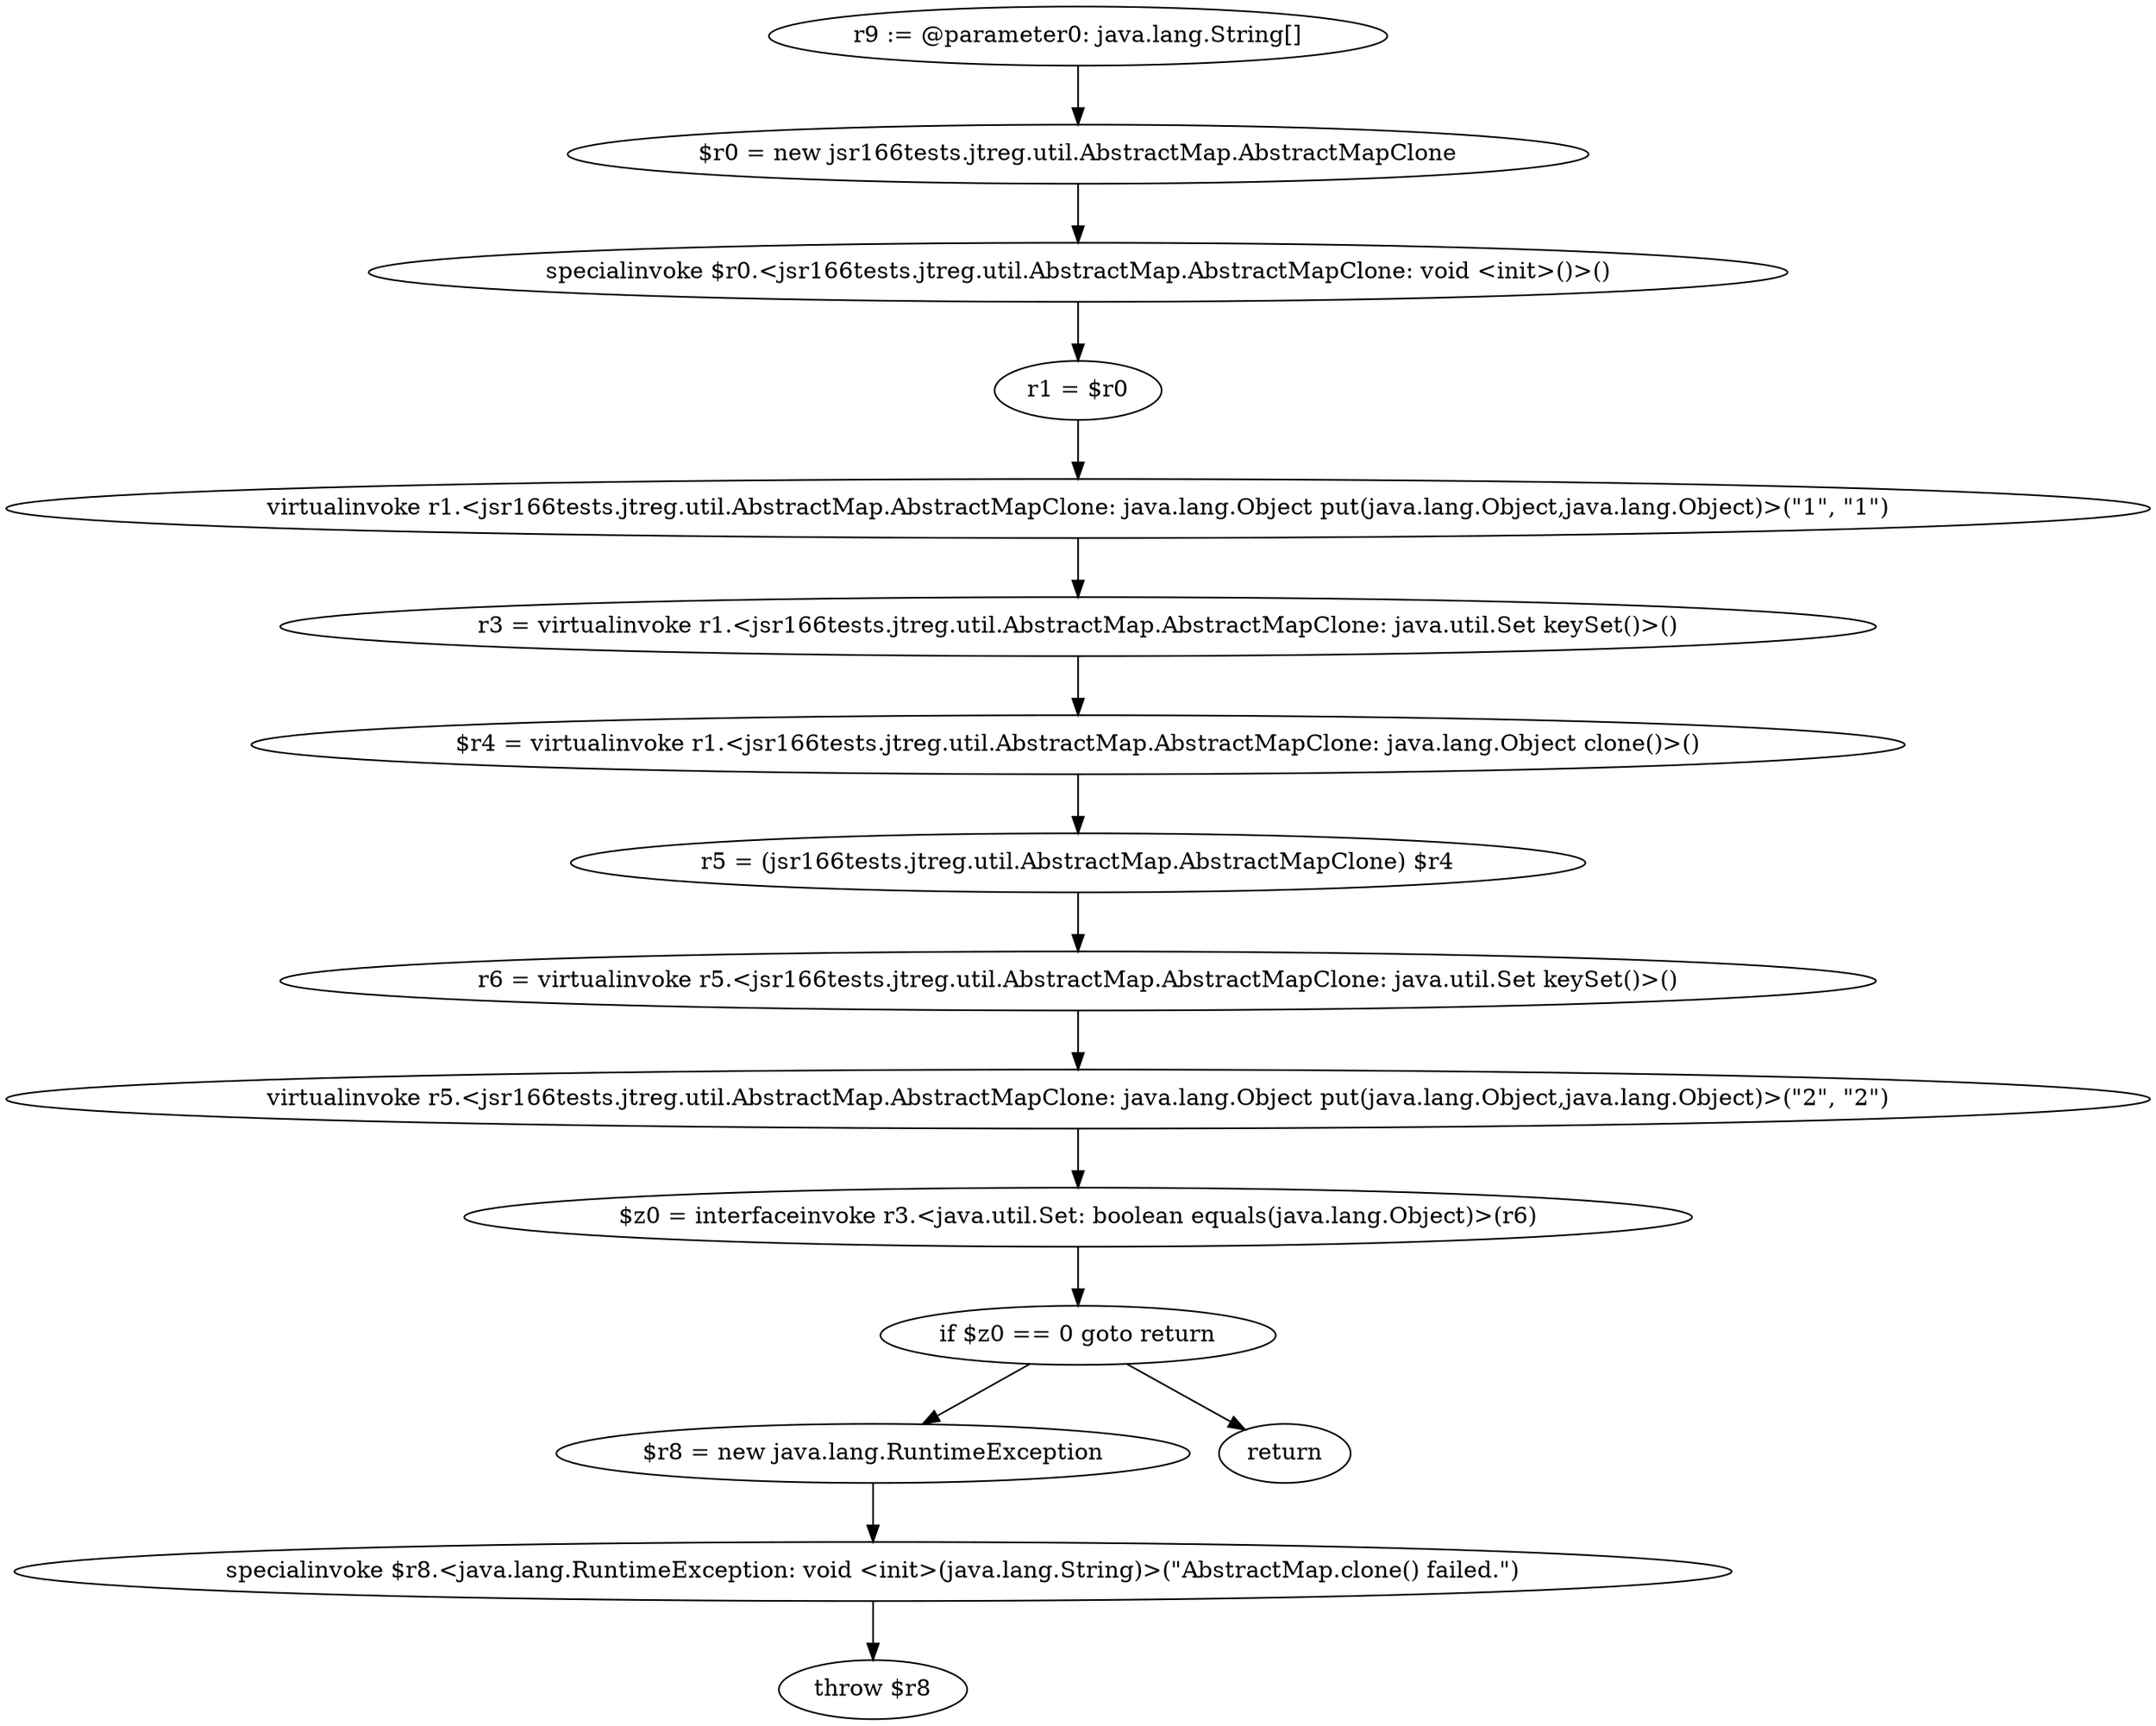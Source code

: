 digraph "unitGraph" {
    "r9 := @parameter0: java.lang.String[]"
    "$r0 = new jsr166tests.jtreg.util.AbstractMap.AbstractMapClone"
    "specialinvoke $r0.<jsr166tests.jtreg.util.AbstractMap.AbstractMapClone: void <init>()>()"
    "r1 = $r0"
    "virtualinvoke r1.<jsr166tests.jtreg.util.AbstractMap.AbstractMapClone: java.lang.Object put(java.lang.Object,java.lang.Object)>(\"1\", \"1\")"
    "r3 = virtualinvoke r1.<jsr166tests.jtreg.util.AbstractMap.AbstractMapClone: java.util.Set keySet()>()"
    "$r4 = virtualinvoke r1.<jsr166tests.jtreg.util.AbstractMap.AbstractMapClone: java.lang.Object clone()>()"
    "r5 = (jsr166tests.jtreg.util.AbstractMap.AbstractMapClone) $r4"
    "r6 = virtualinvoke r5.<jsr166tests.jtreg.util.AbstractMap.AbstractMapClone: java.util.Set keySet()>()"
    "virtualinvoke r5.<jsr166tests.jtreg.util.AbstractMap.AbstractMapClone: java.lang.Object put(java.lang.Object,java.lang.Object)>(\"2\", \"2\")"
    "$z0 = interfaceinvoke r3.<java.util.Set: boolean equals(java.lang.Object)>(r6)"
    "if $z0 == 0 goto return"
    "$r8 = new java.lang.RuntimeException"
    "specialinvoke $r8.<java.lang.RuntimeException: void <init>(java.lang.String)>(\"AbstractMap.clone() failed.\")"
    "throw $r8"
    "return"
    "r9 := @parameter0: java.lang.String[]"->"$r0 = new jsr166tests.jtreg.util.AbstractMap.AbstractMapClone";
    "$r0 = new jsr166tests.jtreg.util.AbstractMap.AbstractMapClone"->"specialinvoke $r0.<jsr166tests.jtreg.util.AbstractMap.AbstractMapClone: void <init>()>()";
    "specialinvoke $r0.<jsr166tests.jtreg.util.AbstractMap.AbstractMapClone: void <init>()>()"->"r1 = $r0";
    "r1 = $r0"->"virtualinvoke r1.<jsr166tests.jtreg.util.AbstractMap.AbstractMapClone: java.lang.Object put(java.lang.Object,java.lang.Object)>(\"1\", \"1\")";
    "virtualinvoke r1.<jsr166tests.jtreg.util.AbstractMap.AbstractMapClone: java.lang.Object put(java.lang.Object,java.lang.Object)>(\"1\", \"1\")"->"r3 = virtualinvoke r1.<jsr166tests.jtreg.util.AbstractMap.AbstractMapClone: java.util.Set keySet()>()";
    "r3 = virtualinvoke r1.<jsr166tests.jtreg.util.AbstractMap.AbstractMapClone: java.util.Set keySet()>()"->"$r4 = virtualinvoke r1.<jsr166tests.jtreg.util.AbstractMap.AbstractMapClone: java.lang.Object clone()>()";
    "$r4 = virtualinvoke r1.<jsr166tests.jtreg.util.AbstractMap.AbstractMapClone: java.lang.Object clone()>()"->"r5 = (jsr166tests.jtreg.util.AbstractMap.AbstractMapClone) $r4";
    "r5 = (jsr166tests.jtreg.util.AbstractMap.AbstractMapClone) $r4"->"r6 = virtualinvoke r5.<jsr166tests.jtreg.util.AbstractMap.AbstractMapClone: java.util.Set keySet()>()";
    "r6 = virtualinvoke r5.<jsr166tests.jtreg.util.AbstractMap.AbstractMapClone: java.util.Set keySet()>()"->"virtualinvoke r5.<jsr166tests.jtreg.util.AbstractMap.AbstractMapClone: java.lang.Object put(java.lang.Object,java.lang.Object)>(\"2\", \"2\")";
    "virtualinvoke r5.<jsr166tests.jtreg.util.AbstractMap.AbstractMapClone: java.lang.Object put(java.lang.Object,java.lang.Object)>(\"2\", \"2\")"->"$z0 = interfaceinvoke r3.<java.util.Set: boolean equals(java.lang.Object)>(r6)";
    "$z0 = interfaceinvoke r3.<java.util.Set: boolean equals(java.lang.Object)>(r6)"->"if $z0 == 0 goto return";
    "if $z0 == 0 goto return"->"$r8 = new java.lang.RuntimeException";
    "if $z0 == 0 goto return"->"return";
    "$r8 = new java.lang.RuntimeException"->"specialinvoke $r8.<java.lang.RuntimeException: void <init>(java.lang.String)>(\"AbstractMap.clone() failed.\")";
    "specialinvoke $r8.<java.lang.RuntimeException: void <init>(java.lang.String)>(\"AbstractMap.clone() failed.\")"->"throw $r8";
}
